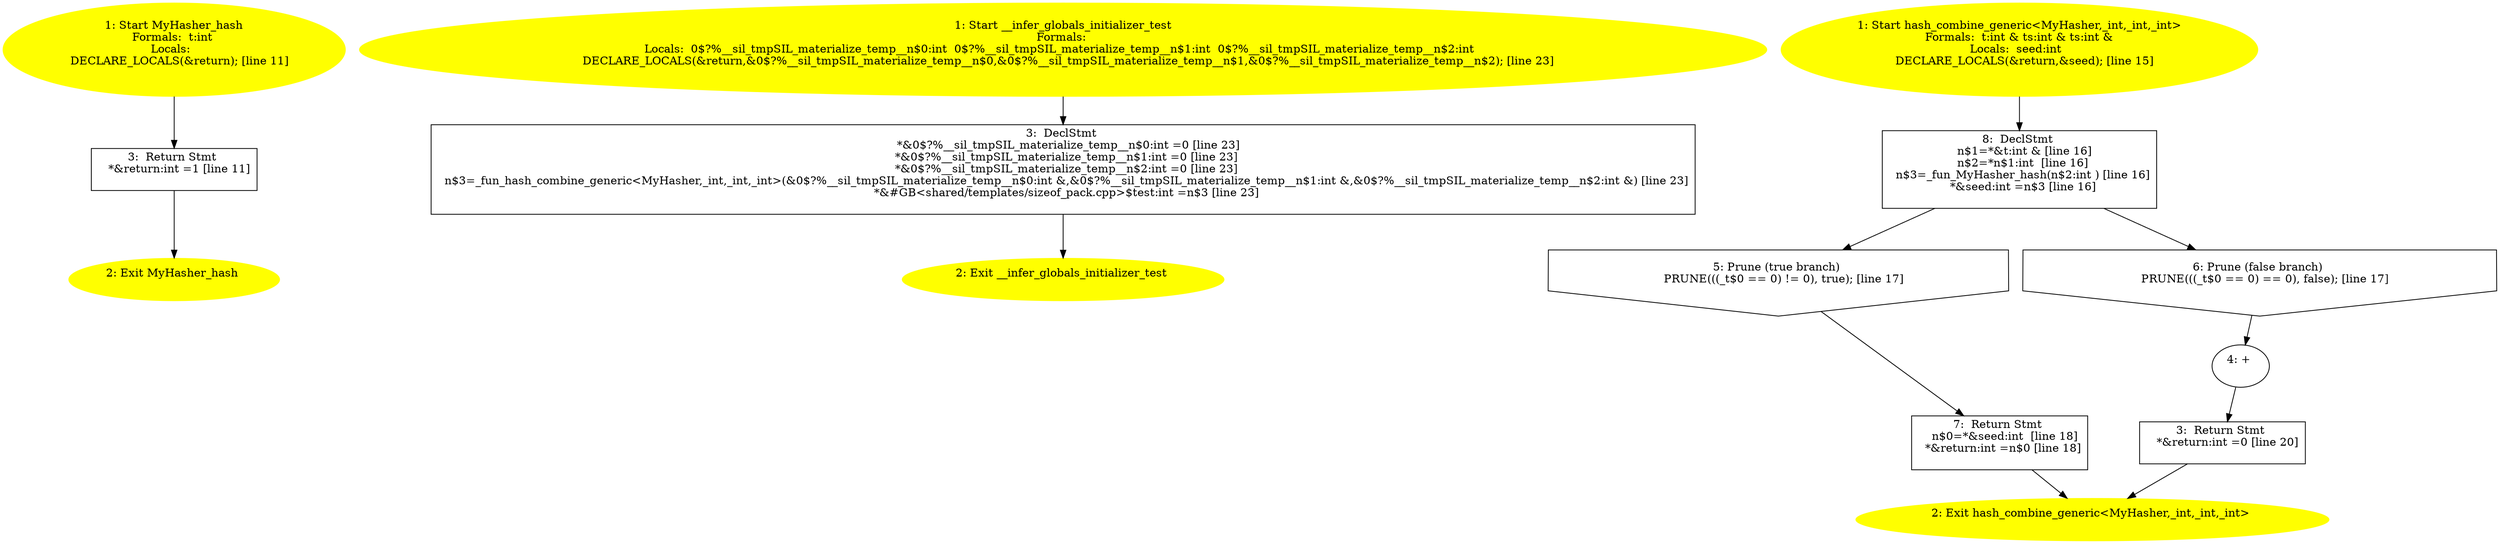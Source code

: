 /* @generated */
digraph iCFG {
"MyHasher_hash(_ZN8MyHasher4hashEi).eb9ae99d1fcb0f8714448f416948e011_3" [label="3:  Return Stmt \n   *&return:int =1 [line 11]\n " shape="box"]
	

	 "MyHasher_hash(_ZN8MyHasher4hashEi).eb9ae99d1fcb0f8714448f416948e011_3" -> "MyHasher_hash(_ZN8MyHasher4hashEi).eb9ae99d1fcb0f8714448f416948e011_2" ;
"MyHasher_hash(_ZN8MyHasher4hashEi).eb9ae99d1fcb0f8714448f416948e011_2" [label="2: Exit MyHasher_hash \n  " color=yellow style=filled]
	

"MyHasher_hash(_ZN8MyHasher4hashEi).eb9ae99d1fcb0f8714448f416948e011_1" [label="1: Start MyHasher_hash\nFormals:  t:int \nLocals:  \n   DECLARE_LOCALS(&return); [line 11]\n " color=yellow style=filled]
	

	 "MyHasher_hash(_ZN8MyHasher4hashEi).eb9ae99d1fcb0f8714448f416948e011_1" -> "MyHasher_hash(_ZN8MyHasher4hashEi).eb9ae99d1fcb0f8714448f416948e011_3" ;
"__infer_globals_initializer_test.19c6153ea70b713d8d2a1a0fd4ae91e3_3" [label="3:  DeclStmt \n   *&0$?%__sil_tmpSIL_materialize_temp__n$0:int =0 [line 23]\n  *&0$?%__sil_tmpSIL_materialize_temp__n$1:int =0 [line 23]\n  *&0$?%__sil_tmpSIL_materialize_temp__n$2:int =0 [line 23]\n  n$3=_fun_hash_combine_generic<MyHasher,_int,_int,_int>(&0$?%__sil_tmpSIL_materialize_temp__n$0:int &,&0$?%__sil_tmpSIL_materialize_temp__n$1:int &,&0$?%__sil_tmpSIL_materialize_temp__n$2:int &) [line 23]\n  *&#GB<shared/templates/sizeof_pack.cpp>$test:int =n$3 [line 23]\n " shape="box"]
	

	 "__infer_globals_initializer_test.19c6153ea70b713d8d2a1a0fd4ae91e3_3" -> "__infer_globals_initializer_test.19c6153ea70b713d8d2a1a0fd4ae91e3_2" ;
"__infer_globals_initializer_test.19c6153ea70b713d8d2a1a0fd4ae91e3_2" [label="2: Exit __infer_globals_initializer_test \n  " color=yellow style=filled]
	

"__infer_globals_initializer_test.19c6153ea70b713d8d2a1a0fd4ae91e3_1" [label="1: Start __infer_globals_initializer_test\nFormals: \nLocals:  0$?%__sil_tmpSIL_materialize_temp__n$0:int  0$?%__sil_tmpSIL_materialize_temp__n$1:int  0$?%__sil_tmpSIL_materialize_temp__n$2:int  \n   DECLARE_LOCALS(&return,&0$?%__sil_tmpSIL_materialize_temp__n$0,&0$?%__sil_tmpSIL_materialize_temp__n$1,&0$?%__sil_tmpSIL_materialize_temp__n$2); [line 23]\n " color=yellow style=filled]
	

	 "__infer_globals_initializer_test.19c6153ea70b713d8d2a1a0fd4ae91e3_1" -> "__infer_globals_initializer_test.19c6153ea70b713d8d2a1a0fd4ae91e3_3" ;
"hash_combine_generic<MyHasher,_int,_int,_int>{d41d8cd98f00b204e9800998ecf8427e_Z20hash_combine_gener.b8c26558ea75210645f0aa7f744d99b8_8" [label="8:  DeclStmt \n   n$1=*&t:int & [line 16]\n  n$2=*n$1:int  [line 16]\n  n$3=_fun_MyHasher_hash(n$2:int ) [line 16]\n  *&seed:int =n$3 [line 16]\n " shape="box"]
	

	 "hash_combine_generic<MyHasher,_int,_int,_int>{d41d8cd98f00b204e9800998ecf8427e_Z20hash_combine_gener.b8c26558ea75210645f0aa7f744d99b8_8" -> "hash_combine_generic<MyHasher,_int,_int,_int>{d41d8cd98f00b204e9800998ecf8427e_Z20hash_combine_gener.b8c26558ea75210645f0aa7f744d99b8_5" ;
	 "hash_combine_generic<MyHasher,_int,_int,_int>{d41d8cd98f00b204e9800998ecf8427e_Z20hash_combine_gener.b8c26558ea75210645f0aa7f744d99b8_8" -> "hash_combine_generic<MyHasher,_int,_int,_int>{d41d8cd98f00b204e9800998ecf8427e_Z20hash_combine_gener.b8c26558ea75210645f0aa7f744d99b8_6" ;
"hash_combine_generic<MyHasher,_int,_int,_int>{d41d8cd98f00b204e9800998ecf8427e_Z20hash_combine_gener.b8c26558ea75210645f0aa7f744d99b8_7" [label="7:  Return Stmt \n   n$0=*&seed:int  [line 18]\n  *&return:int =n$0 [line 18]\n " shape="box"]
	

	 "hash_combine_generic<MyHasher,_int,_int,_int>{d41d8cd98f00b204e9800998ecf8427e_Z20hash_combine_gener.b8c26558ea75210645f0aa7f744d99b8_7" -> "hash_combine_generic<MyHasher,_int,_int,_int>{d41d8cd98f00b204e9800998ecf8427e_Z20hash_combine_gener.b8c26558ea75210645f0aa7f744d99b8_2" ;
"hash_combine_generic<MyHasher,_int,_int,_int>{d41d8cd98f00b204e9800998ecf8427e_Z20hash_combine_gener.b8c26558ea75210645f0aa7f744d99b8_6" [label="6: Prune (false branch) \n   PRUNE(((_t$0 == 0) == 0), false); [line 17]\n " shape="invhouse"]
	

	 "hash_combine_generic<MyHasher,_int,_int,_int>{d41d8cd98f00b204e9800998ecf8427e_Z20hash_combine_gener.b8c26558ea75210645f0aa7f744d99b8_6" -> "hash_combine_generic<MyHasher,_int,_int,_int>{d41d8cd98f00b204e9800998ecf8427e_Z20hash_combine_gener.b8c26558ea75210645f0aa7f744d99b8_4" ;
"hash_combine_generic<MyHasher,_int,_int,_int>{d41d8cd98f00b204e9800998ecf8427e_Z20hash_combine_gener.b8c26558ea75210645f0aa7f744d99b8_5" [label="5: Prune (true branch) \n   PRUNE(((_t$0 == 0) != 0), true); [line 17]\n " shape="invhouse"]
	

	 "hash_combine_generic<MyHasher,_int,_int,_int>{d41d8cd98f00b204e9800998ecf8427e_Z20hash_combine_gener.b8c26558ea75210645f0aa7f744d99b8_5" -> "hash_combine_generic<MyHasher,_int,_int,_int>{d41d8cd98f00b204e9800998ecf8427e_Z20hash_combine_gener.b8c26558ea75210645f0aa7f744d99b8_7" ;
"hash_combine_generic<MyHasher,_int,_int,_int>{d41d8cd98f00b204e9800998ecf8427e_Z20hash_combine_gener.b8c26558ea75210645f0aa7f744d99b8_4" [label="4: + \n  " ]
	

	 "hash_combine_generic<MyHasher,_int,_int,_int>{d41d8cd98f00b204e9800998ecf8427e_Z20hash_combine_gener.b8c26558ea75210645f0aa7f744d99b8_4" -> "hash_combine_generic<MyHasher,_int,_int,_int>{d41d8cd98f00b204e9800998ecf8427e_Z20hash_combine_gener.b8c26558ea75210645f0aa7f744d99b8_3" ;
"hash_combine_generic<MyHasher,_int,_int,_int>{d41d8cd98f00b204e9800998ecf8427e_Z20hash_combine_gener.b8c26558ea75210645f0aa7f744d99b8_3" [label="3:  Return Stmt \n   *&return:int =0 [line 20]\n " shape="box"]
	

	 "hash_combine_generic<MyHasher,_int,_int,_int>{d41d8cd98f00b204e9800998ecf8427e_Z20hash_combine_gener.b8c26558ea75210645f0aa7f744d99b8_3" -> "hash_combine_generic<MyHasher,_int,_int,_int>{d41d8cd98f00b204e9800998ecf8427e_Z20hash_combine_gener.b8c26558ea75210645f0aa7f744d99b8_2" ;
"hash_combine_generic<MyHasher,_int,_int,_int>{d41d8cd98f00b204e9800998ecf8427e_Z20hash_combine_gener.b8c26558ea75210645f0aa7f744d99b8_2" [label="2: Exit hash_combine_generic<MyHasher,_int,_int,_int> \n  " color=yellow style=filled]
	

"hash_combine_generic<MyHasher,_int,_int,_int>{d41d8cd98f00b204e9800998ecf8427e_Z20hash_combine_gener.b8c26558ea75210645f0aa7f744d99b8_1" [label="1: Start hash_combine_generic<MyHasher,_int,_int,_int>\nFormals:  t:int & ts:int & ts:int &\nLocals:  seed:int  \n   DECLARE_LOCALS(&return,&seed); [line 15]\n " color=yellow style=filled]
	

	 "hash_combine_generic<MyHasher,_int,_int,_int>{d41d8cd98f00b204e9800998ecf8427e_Z20hash_combine_gener.b8c26558ea75210645f0aa7f744d99b8_1" -> "hash_combine_generic<MyHasher,_int,_int,_int>{d41d8cd98f00b204e9800998ecf8427e_Z20hash_combine_gener.b8c26558ea75210645f0aa7f744d99b8_8" ;
}
